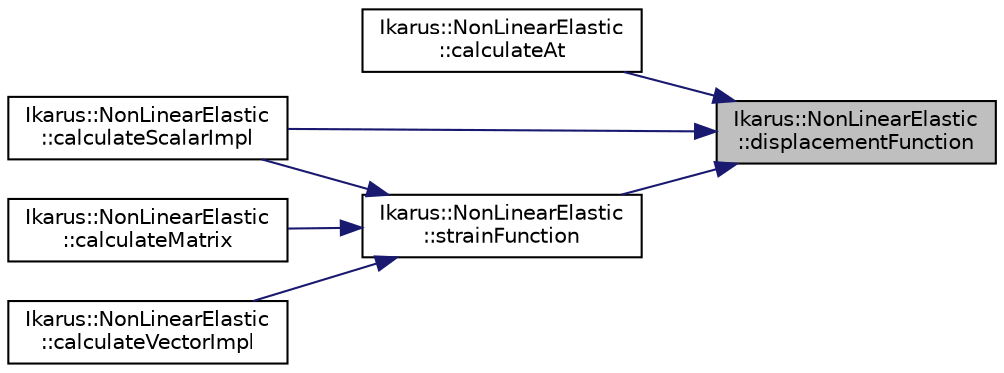 digraph "Ikarus::NonLinearElastic::displacementFunction"
{
 // LATEX_PDF_SIZE
  edge [fontname="Helvetica",fontsize="10",labelfontname="Helvetica",labelfontsize="10"];
  node [fontname="Helvetica",fontsize="10",shape=record];
  rankdir="RL";
  Node1 [label="Ikarus::NonLinearElastic\l::displacementFunction",height=0.2,width=0.4,color="black", fillcolor="grey75", style="filled", fontcolor="black",tooltip="Get the displacement function for the given FERequirementType."];
  Node1 -> Node2 [dir="back",color="midnightblue",fontsize="10",style="solid"];
  Node2 [label="Ikarus::NonLinearElastic\l::calculateAt",height=0.2,width=0.4,color="black", fillcolor="white", style="filled",URL="$a01335.html#a558ec6a63d8c032c25a03774af28093a",tooltip="Calculates a requested result at a specific local position."];
  Node1 -> Node3 [dir="back",color="midnightblue",fontsize="10",style="solid"];
  Node3 [label="Ikarus::NonLinearElastic\l::calculateScalarImpl",height=0.2,width=0.4,color="black", fillcolor="white", style="filled",URL="$a01335.html#ad7e34f32d4881e6bd7286bbdc4d6d2af",tooltip=" "];
  Node1 -> Node4 [dir="back",color="midnightblue",fontsize="10",style="solid"];
  Node4 [label="Ikarus::NonLinearElastic\l::strainFunction",height=0.2,width=0.4,color="black", fillcolor="white", style="filled",URL="$a01335.html#a30a59eb29567415909f3d6165ebf26d1",tooltip="The strain function for the given FERequirementType."];
  Node4 -> Node5 [dir="back",color="midnightblue",fontsize="10",style="solid"];
  Node5 [label="Ikarus::NonLinearElastic\l::calculateMatrix",height=0.2,width=0.4,color="black", fillcolor="white", style="filled",URL="$a01335.html#abe95aba4255becb35502caaa4442063c",tooltip="Calculate the matrix associated with the given FERequirementType."];
  Node4 -> Node3 [dir="back",color="midnightblue",fontsize="10",style="solid"];
  Node4 -> Node6 [dir="back",color="midnightblue",fontsize="10",style="solid"];
  Node6 [label="Ikarus::NonLinearElastic\l::calculateVectorImpl",height=0.2,width=0.4,color="black", fillcolor="white", style="filled",URL="$a01335.html#aa36fb72f92ed5b674f56b434aedc8845",tooltip=" "];
}
